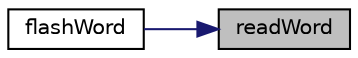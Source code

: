 digraph "readWord"
{
 // LATEX_PDF_SIZE
  edge [fontname="Helvetica",fontsize="10",labelfontname="Helvetica",labelfontsize="10"];
  node [fontname="Helvetica",fontsize="10",shape=record];
  rankdir="RL";
  Node1 [label="readWord",height=0.2,width=0.4,color="black", fillcolor="grey75", style="filled", fontcolor="black",tooltip=" "];
  Node1 -> Node2 [dir="back",color="midnightblue",fontsize="10",style="solid",fontname="Helvetica"];
  Node2 [label="flashWord",height=0.2,width=0.4,color="black", fillcolor="white", style="filled",URL="$bootloader_8h.html#a36cd3c98d29aeb138ebfd35e6fbcf900",tooltip=" "];
}
